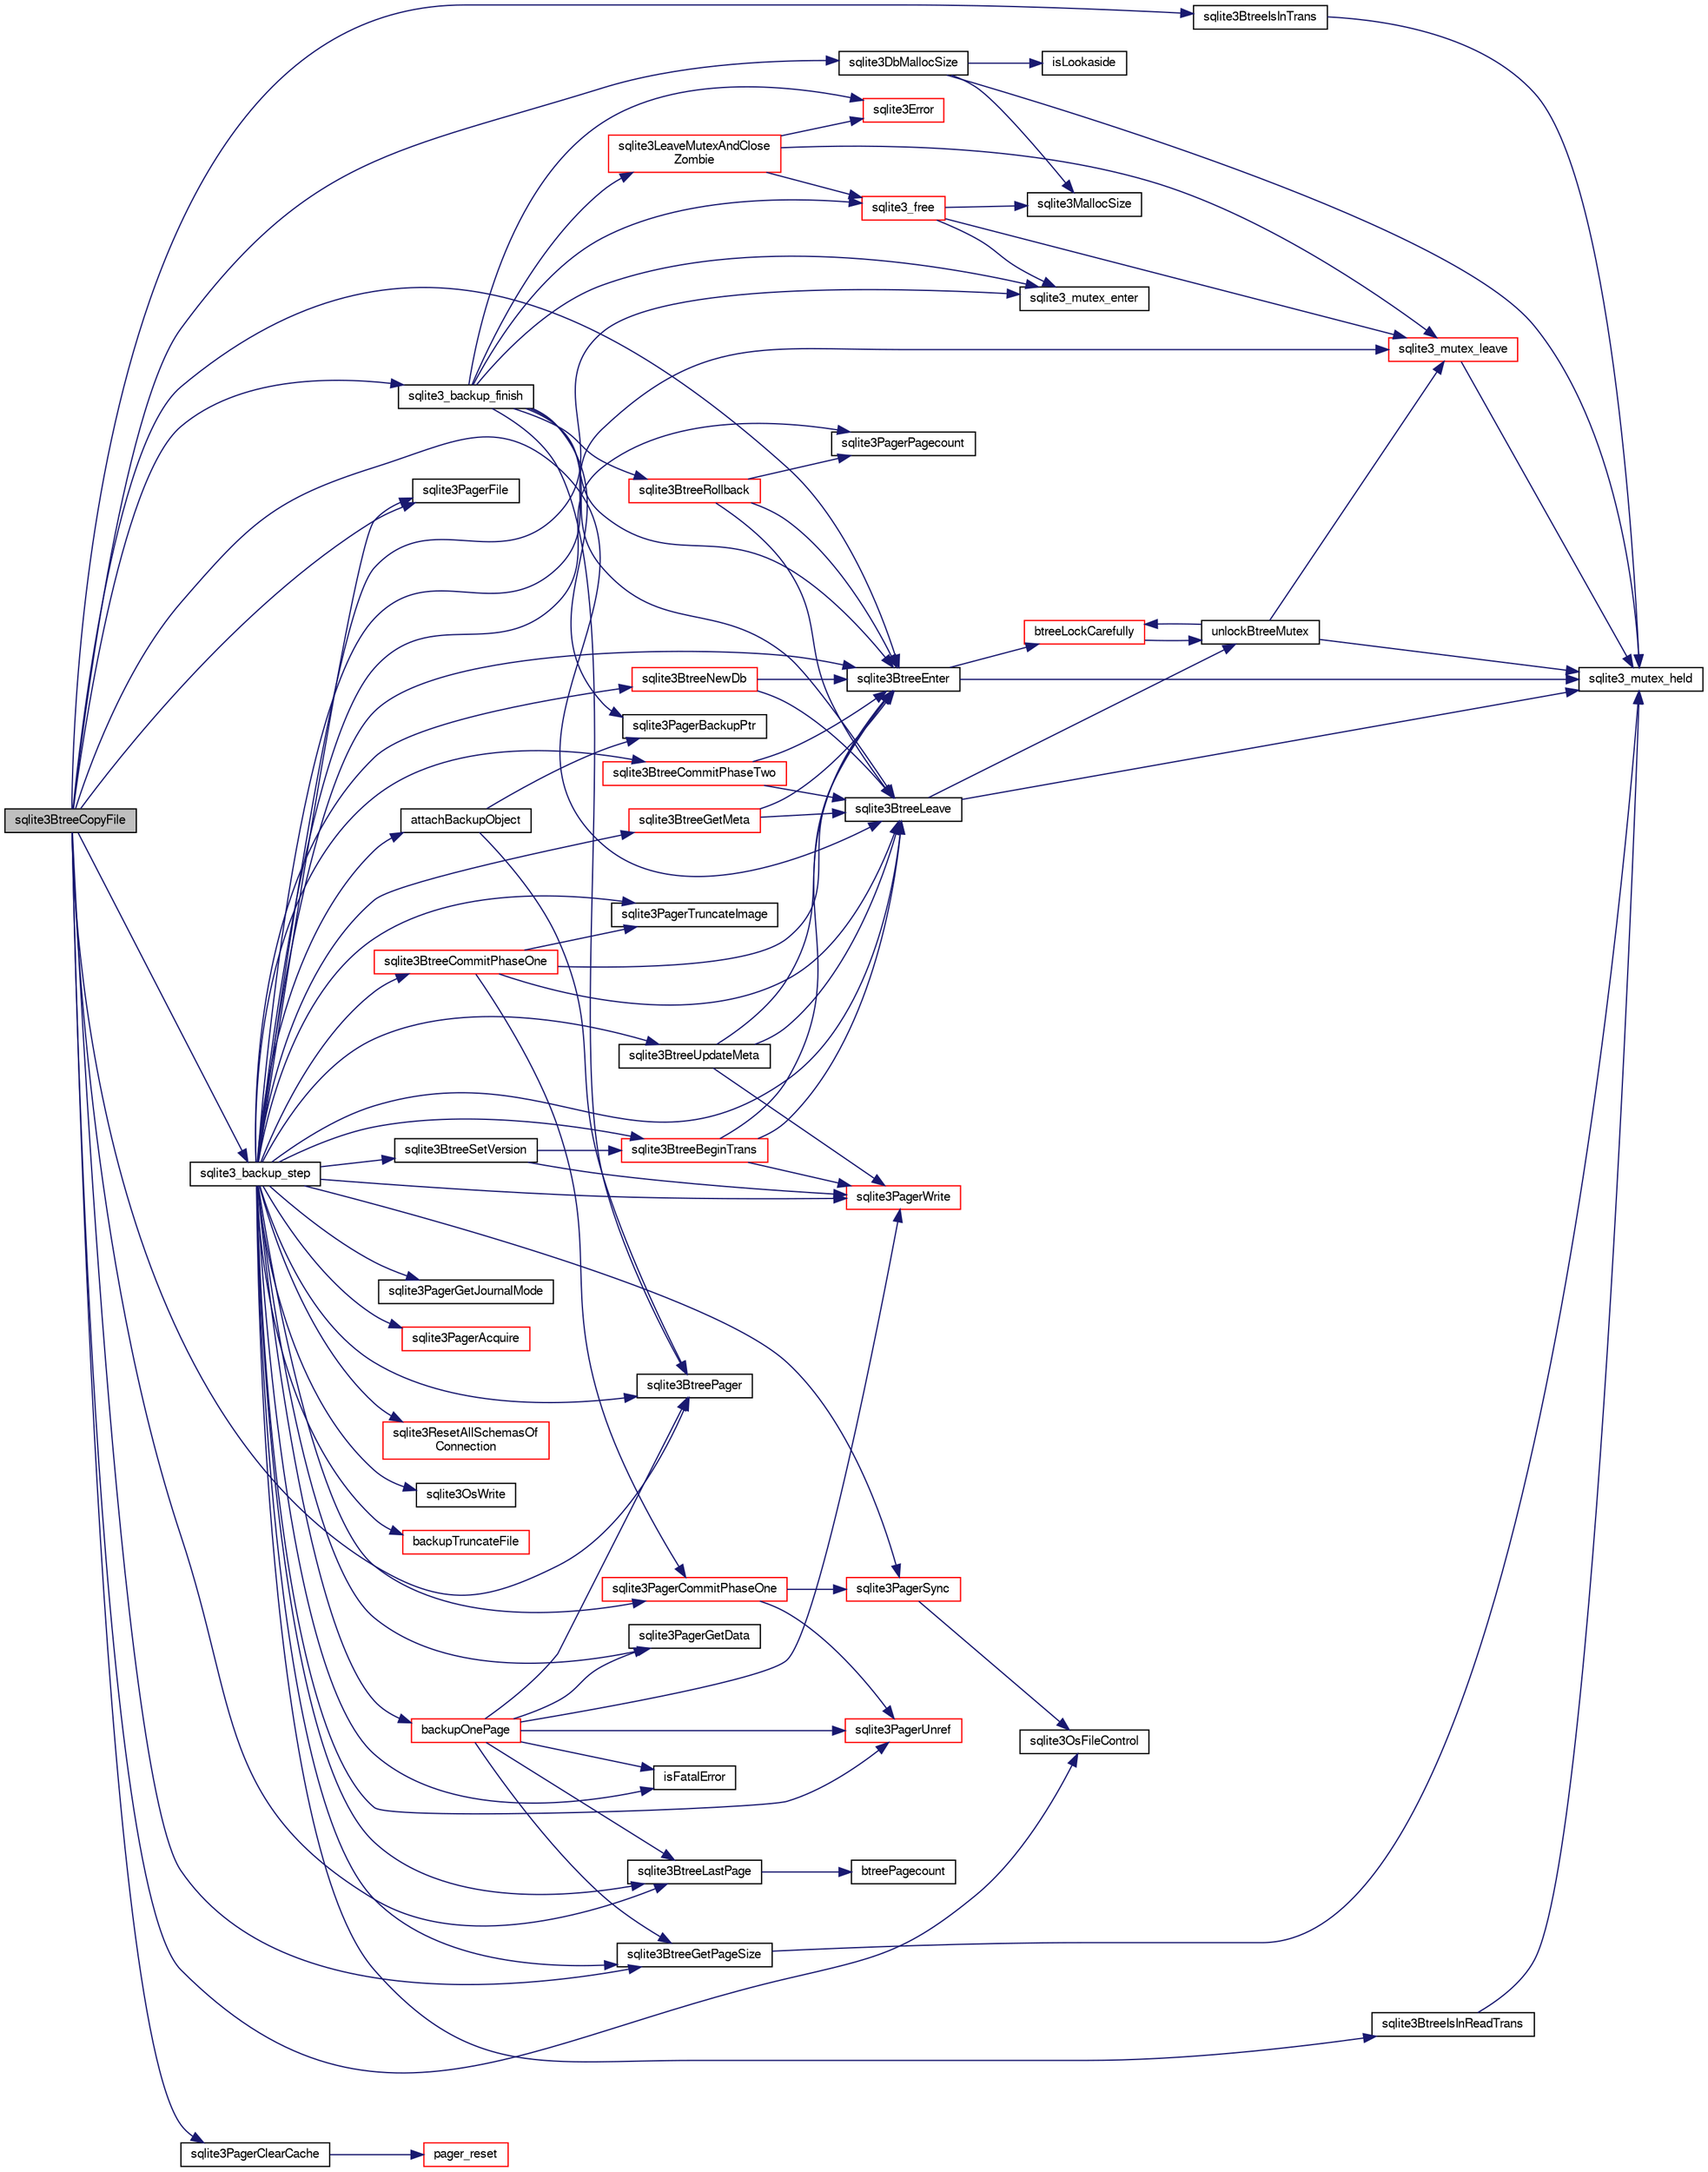 digraph "sqlite3BtreeCopyFile"
{
  edge [fontname="FreeSans",fontsize="10",labelfontname="FreeSans",labelfontsize="10"];
  node [fontname="FreeSans",fontsize="10",shape=record];
  rankdir="LR";
  Node442006 [label="sqlite3BtreeCopyFile",height=0.2,width=0.4,color="black", fillcolor="grey75", style="filled", fontcolor="black"];
  Node442006 -> Node442007 [color="midnightblue",fontsize="10",style="solid",fontname="FreeSans"];
  Node442007 [label="sqlite3BtreeEnter",height=0.2,width=0.4,color="black", fillcolor="white", style="filled",URL="$sqlite3_8c.html#afa05d700ca373993fe6b0525b867feff"];
  Node442007 -> Node442008 [color="midnightblue",fontsize="10",style="solid",fontname="FreeSans"];
  Node442008 [label="sqlite3_mutex_held",height=0.2,width=0.4,color="black", fillcolor="white", style="filled",URL="$sqlite3_8c.html#acf77da68932b6bc163c5e68547ecc3e7"];
  Node442007 -> Node442009 [color="midnightblue",fontsize="10",style="solid",fontname="FreeSans"];
  Node442009 [label="btreeLockCarefully",height=0.2,width=0.4,color="red", fillcolor="white", style="filled",URL="$sqlite3_8c.html#a796746b1c1e4d6926960636bd74c79d7"];
  Node442009 -> Node442011 [color="midnightblue",fontsize="10",style="solid",fontname="FreeSans"];
  Node442011 [label="unlockBtreeMutex",height=0.2,width=0.4,color="black", fillcolor="white", style="filled",URL="$sqlite3_8c.html#a29bc7d1c753dfa2af9fb296b7dc19a4a"];
  Node442011 -> Node442008 [color="midnightblue",fontsize="10",style="solid",fontname="FreeSans"];
  Node442011 -> Node442012 [color="midnightblue",fontsize="10",style="solid",fontname="FreeSans"];
  Node442012 [label="sqlite3_mutex_leave",height=0.2,width=0.4,color="red", fillcolor="white", style="filled",URL="$sqlite3_8c.html#a5838d235601dbd3c1fa993555c6bcc93"];
  Node442012 -> Node442008 [color="midnightblue",fontsize="10",style="solid",fontname="FreeSans"];
  Node442011 -> Node442009 [color="midnightblue",fontsize="10",style="solid",fontname="FreeSans"];
  Node442006 -> Node442016 [color="midnightblue",fontsize="10",style="solid",fontname="FreeSans"];
  Node442016 [label="sqlite3BtreeIsInTrans",height=0.2,width=0.4,color="black", fillcolor="white", style="filled",URL="$sqlite3_8c.html#af38624e008e0a0e872a21934b7c75a42"];
  Node442016 -> Node442008 [color="midnightblue",fontsize="10",style="solid",fontname="FreeSans"];
  Node442006 -> Node442017 [color="midnightblue",fontsize="10",style="solid",fontname="FreeSans"];
  Node442017 [label="sqlite3PagerFile",height=0.2,width=0.4,color="black", fillcolor="white", style="filled",URL="$sqlite3_8c.html#a4994718ae281ffc714aa975c5b9b359d"];
  Node442006 -> Node442018 [color="midnightblue",fontsize="10",style="solid",fontname="FreeSans"];
  Node442018 [label="sqlite3BtreePager",height=0.2,width=0.4,color="black", fillcolor="white", style="filled",URL="$sqlite3_8c.html#aa0b1925984c0d8606d760b8fa27a4d7c"];
  Node442006 -> Node442019 [color="midnightblue",fontsize="10",style="solid",fontname="FreeSans"];
  Node442019 [label="sqlite3BtreeGetPageSize",height=0.2,width=0.4,color="black", fillcolor="white", style="filled",URL="$sqlite3_8c.html#a91f9dbfdbf95d6d9b955d1c7648b9fc1"];
  Node442019 -> Node442008 [color="midnightblue",fontsize="10",style="solid",fontname="FreeSans"];
  Node442006 -> Node442020 [color="midnightblue",fontsize="10",style="solid",fontname="FreeSans"];
  Node442020 [label="sqlite3BtreeLastPage",height=0.2,width=0.4,color="black", fillcolor="white", style="filled",URL="$sqlite3_8c.html#ad098765ff19e404329c836462c185d95"];
  Node442020 -> Node442021 [color="midnightblue",fontsize="10",style="solid",fontname="FreeSans"];
  Node442021 [label="btreePagecount",height=0.2,width=0.4,color="black", fillcolor="white", style="filled",URL="$sqlite3_8c.html#a9cc4ac11752c088db89d551ec1495a15"];
  Node442006 -> Node442022 [color="midnightblue",fontsize="10",style="solid",fontname="FreeSans"];
  Node442022 [label="sqlite3OsFileControl",height=0.2,width=0.4,color="black", fillcolor="white", style="filled",URL="$sqlite3_8c.html#aa8dad928f8e52b454c6d82bd2fe5c3fc"];
  Node442006 -> Node442023 [color="midnightblue",fontsize="10",style="solid",fontname="FreeSans"];
  Node442023 [label="sqlite3_backup_step",height=0.2,width=0.4,color="black", fillcolor="white", style="filled",URL="$sqlite3_8c.html#a1699b75e98d082eebc465a9e64c35269"];
  Node442023 -> Node442015 [color="midnightblue",fontsize="10",style="solid",fontname="FreeSans"];
  Node442015 [label="sqlite3_mutex_enter",height=0.2,width=0.4,color="black", fillcolor="white", style="filled",URL="$sqlite3_8c.html#a1c12cde690bd89f104de5cbad12a6bf5"];
  Node442023 -> Node442007 [color="midnightblue",fontsize="10",style="solid",fontname="FreeSans"];
  Node442023 -> Node442024 [color="midnightblue",fontsize="10",style="solid",fontname="FreeSans"];
  Node442024 [label="isFatalError",height=0.2,width=0.4,color="black", fillcolor="white", style="filled",URL="$sqlite3_8c.html#a08bf7a0d0e8efb81f4c115f7ffb55c06"];
  Node442023 -> Node442018 [color="midnightblue",fontsize="10",style="solid",fontname="FreeSans"];
  Node442023 -> Node442025 [color="midnightblue",fontsize="10",style="solid",fontname="FreeSans"];
  Node442025 [label="sqlite3BtreeBeginTrans",height=0.2,width=0.4,color="red", fillcolor="white", style="filled",URL="$sqlite3_8c.html#a52d6706df15c67c22aa7d0e290c16bf5"];
  Node442025 -> Node442007 [color="midnightblue",fontsize="10",style="solid",fontname="FreeSans"];
  Node442025 -> Node442365 [color="midnightblue",fontsize="10",style="solid",fontname="FreeSans"];
  Node442365 [label="sqlite3PagerWrite",height=0.2,width=0.4,color="red", fillcolor="white", style="filled",URL="$sqlite3_8c.html#ad4b8aee028ee99575b0748b299e04ed0"];
  Node442025 -> Node442363 [color="midnightblue",fontsize="10",style="solid",fontname="FreeSans"];
  Node442363 [label="sqlite3BtreeLeave",height=0.2,width=0.4,color="black", fillcolor="white", style="filled",URL="$sqlite3_8c.html#a460e4f89d1aeef4b4d334cfe8165da89"];
  Node442363 -> Node442011 [color="midnightblue",fontsize="10",style="solid",fontname="FreeSans"];
  Node442363 -> Node442008 [color="midnightblue",fontsize="10",style="solid",fontname="FreeSans"];
  Node442023 -> Node442479 [color="midnightblue",fontsize="10",style="solid",fontname="FreeSans"];
  Node442479 [label="sqlite3BtreeGetMeta",height=0.2,width=0.4,color="red", fillcolor="white", style="filled",URL="$sqlite3_8c.html#aa1124ad3e3ee4dada2aa96eebd4e9c9a"];
  Node442479 -> Node442007 [color="midnightblue",fontsize="10",style="solid",fontname="FreeSans"];
  Node442479 -> Node442363 [color="midnightblue",fontsize="10",style="solid",fontname="FreeSans"];
  Node442023 -> Node442480 [color="midnightblue",fontsize="10",style="solid",fontname="FreeSans"];
  Node442480 [label="sqlite3BtreeIsInReadTrans",height=0.2,width=0.4,color="black", fillcolor="white", style="filled",URL="$sqlite3_8c.html#a042d03b5e23a171bdb511e326a06b663"];
  Node442480 -> Node442008 [color="midnightblue",fontsize="10",style="solid",fontname="FreeSans"];
  Node442023 -> Node442019 [color="midnightblue",fontsize="10",style="solid",fontname="FreeSans"];
  Node442023 -> Node442481 [color="midnightblue",fontsize="10",style="solid",fontname="FreeSans"];
  Node442481 [label="sqlite3PagerGetJournalMode",height=0.2,width=0.4,color="black", fillcolor="white", style="filled",URL="$sqlite3_8c.html#af59e923de7a57868bb8f10ba2634a072"];
  Node442023 -> Node442020 [color="midnightblue",fontsize="10",style="solid",fontname="FreeSans"];
  Node442023 -> Node442430 [color="midnightblue",fontsize="10",style="solid",fontname="FreeSans"];
  Node442430 [label="sqlite3PagerAcquire",height=0.2,width=0.4,color="red", fillcolor="white", style="filled",URL="$sqlite3_8c.html#a22a53daafd2bd778cda390312651f994"];
  Node442023 -> Node442361 [color="midnightblue",fontsize="10",style="solid",fontname="FreeSans"];
  Node442361 [label="backupOnePage",height=0.2,width=0.4,color="red", fillcolor="white", style="filled",URL="$sqlite3_8c.html#a7efb6a8380d746b14e73db99ad3428a2"];
  Node442361 -> Node442018 [color="midnightblue",fontsize="10",style="solid",fontname="FreeSans"];
  Node442361 -> Node442019 [color="midnightblue",fontsize="10",style="solid",fontname="FreeSans"];
  Node442361 -> Node442024 [color="midnightblue",fontsize="10",style="solid",fontname="FreeSans"];
  Node442361 -> Node442365 [color="midnightblue",fontsize="10",style="solid",fontname="FreeSans"];
  Node442361 -> Node442426 [color="midnightblue",fontsize="10",style="solid",fontname="FreeSans"];
  Node442426 [label="sqlite3PagerGetData",height=0.2,width=0.4,color="black", fillcolor="white", style="filled",URL="$sqlite3_8c.html#a9dd340e56fb4b7fad4df339595b8d8a2"];
  Node442361 -> Node442020 [color="midnightblue",fontsize="10",style="solid",fontname="FreeSans"];
  Node442361 -> Node442429 [color="midnightblue",fontsize="10",style="solid",fontname="FreeSans"];
  Node442429 [label="sqlite3PagerUnref",height=0.2,width=0.4,color="red", fillcolor="white", style="filled",URL="$sqlite3_8c.html#aa9d040b7f24a8a5d99bf96863b52cd15"];
  Node442023 -> Node442426 [color="midnightblue",fontsize="10",style="solid",fontname="FreeSans"];
  Node442023 -> Node442429 [color="midnightblue",fontsize="10",style="solid",fontname="FreeSans"];
  Node442023 -> Node442482 [color="midnightblue",fontsize="10",style="solid",fontname="FreeSans"];
  Node442482 [label="attachBackupObject",height=0.2,width=0.4,color="black", fillcolor="white", style="filled",URL="$sqlite3_8c.html#a4a0e15d07cf48ad87c5e0e09276ae471"];
  Node442482 -> Node442483 [color="midnightblue",fontsize="10",style="solid",fontname="FreeSans"];
  Node442483 [label="sqlite3PagerBackupPtr",height=0.2,width=0.4,color="black", fillcolor="white", style="filled",URL="$sqlite3_8c.html#a4bb5c0e71be69f95defe13828b19b23f"];
  Node442482 -> Node442018 [color="midnightblue",fontsize="10",style="solid",fontname="FreeSans"];
  Node442023 -> Node442484 [color="midnightblue",fontsize="10",style="solid",fontname="FreeSans"];
  Node442484 [label="sqlite3BtreeNewDb",height=0.2,width=0.4,color="red", fillcolor="white", style="filled",URL="$sqlite3_8c.html#a08d2026f82b067753a698376c12c0324"];
  Node442484 -> Node442007 [color="midnightblue",fontsize="10",style="solid",fontname="FreeSans"];
  Node442484 -> Node442363 [color="midnightblue",fontsize="10",style="solid",fontname="FreeSans"];
  Node442023 -> Node442485 [color="midnightblue",fontsize="10",style="solid",fontname="FreeSans"];
  Node442485 [label="sqlite3BtreeUpdateMeta",height=0.2,width=0.4,color="black", fillcolor="white", style="filled",URL="$sqlite3_8c.html#a550ba529de456d619365377b5528641c"];
  Node442485 -> Node442007 [color="midnightblue",fontsize="10",style="solid",fontname="FreeSans"];
  Node442485 -> Node442365 [color="midnightblue",fontsize="10",style="solid",fontname="FreeSans"];
  Node442485 -> Node442363 [color="midnightblue",fontsize="10",style="solid",fontname="FreeSans"];
  Node442023 -> Node442486 [color="midnightblue",fontsize="10",style="solid",fontname="FreeSans"];
  Node442486 [label="sqlite3ResetAllSchemasOf\lConnection",height=0.2,width=0.4,color="red", fillcolor="white", style="filled",URL="$sqlite3_8c.html#a2fc0d7e9d7e688a2a81ea4775dd12e33"];
  Node442023 -> Node442914 [color="midnightblue",fontsize="10",style="solid",fontname="FreeSans"];
  Node442914 [label="sqlite3BtreeSetVersion",height=0.2,width=0.4,color="black", fillcolor="white", style="filled",URL="$sqlite3_8c.html#a2db3061b5c557699a47415ca0342ba01"];
  Node442914 -> Node442025 [color="midnightblue",fontsize="10",style="solid",fontname="FreeSans"];
  Node442914 -> Node442365 [color="midnightblue",fontsize="10",style="solid",fontname="FreeSans"];
  Node442023 -> Node442017 [color="midnightblue",fontsize="10",style="solid",fontname="FreeSans"];
  Node442023 -> Node442464 [color="midnightblue",fontsize="10",style="solid",fontname="FreeSans"];
  Node442464 [label="sqlite3PagerPagecount",height=0.2,width=0.4,color="black", fillcolor="white", style="filled",URL="$sqlite3_8c.html#ae82aaf561ce61faa15d4e228c45c3311"];
  Node442023 -> Node442365 [color="midnightblue",fontsize="10",style="solid",fontname="FreeSans"];
  Node442023 -> Node442585 [color="midnightblue",fontsize="10",style="solid",fontname="FreeSans"];
  Node442585 [label="sqlite3PagerCommitPhaseOne",height=0.2,width=0.4,color="red", fillcolor="white", style="filled",URL="$sqlite3_8c.html#a2baf986bff9120486e9acc5951494ea7"];
  Node442585 -> Node442429 [color="midnightblue",fontsize="10",style="solid",fontname="FreeSans"];
  Node442585 -> Node442433 [color="midnightblue",fontsize="10",style="solid",fontname="FreeSans"];
  Node442433 [label="sqlite3PagerSync",height=0.2,width=0.4,color="red", fillcolor="white", style="filled",URL="$sqlite3_8c.html#a5b3c2a03efdf7f4844243c58718ca08b"];
  Node442433 -> Node442022 [color="midnightblue",fontsize="10",style="solid",fontname="FreeSans"];
  Node442023 -> Node442351 [color="midnightblue",fontsize="10",style="solid",fontname="FreeSans"];
  Node442351 [label="sqlite3OsWrite",height=0.2,width=0.4,color="black", fillcolor="white", style="filled",URL="$sqlite3_8c.html#a1eea7ec327af84c05b4dd4cc075a537f"];
  Node442023 -> Node442957 [color="midnightblue",fontsize="10",style="solid",fontname="FreeSans"];
  Node442957 [label="backupTruncateFile",height=0.2,width=0.4,color="red", fillcolor="white", style="filled",URL="$sqlite3_8c.html#a140384ac4c9367f2ad64e52a7c62bc62"];
  Node442023 -> Node442433 [color="midnightblue",fontsize="10",style="solid",fontname="FreeSans"];
  Node442023 -> Node442584 [color="midnightblue",fontsize="10",style="solid",fontname="FreeSans"];
  Node442584 [label="sqlite3PagerTruncateImage",height=0.2,width=0.4,color="black", fillcolor="white", style="filled",URL="$sqlite3_8c.html#ac6c0a8a9bec3fa3595f1d4bba98a3010"];
  Node442023 -> Node442600 [color="midnightblue",fontsize="10",style="solid",fontname="FreeSans"];
  Node442600 [label="sqlite3BtreeCommitPhaseTwo",height=0.2,width=0.4,color="red", fillcolor="white", style="filled",URL="$sqlite3_8c.html#a84764f43cb4ca50bcac1fc674e8d6dd9"];
  Node442600 -> Node442007 [color="midnightblue",fontsize="10",style="solid",fontname="FreeSans"];
  Node442600 -> Node442363 [color="midnightblue",fontsize="10",style="solid",fontname="FreeSans"];
  Node442023 -> Node442546 [color="midnightblue",fontsize="10",style="solid",fontname="FreeSans"];
  Node442546 [label="sqlite3BtreeCommitPhaseOne",height=0.2,width=0.4,color="red", fillcolor="white", style="filled",URL="$sqlite3_8c.html#ae266cba101e64ad99a166f237532e262"];
  Node442546 -> Node442007 [color="midnightblue",fontsize="10",style="solid",fontname="FreeSans"];
  Node442546 -> Node442363 [color="midnightblue",fontsize="10",style="solid",fontname="FreeSans"];
  Node442546 -> Node442584 [color="midnightblue",fontsize="10",style="solid",fontname="FreeSans"];
  Node442546 -> Node442585 [color="midnightblue",fontsize="10",style="solid",fontname="FreeSans"];
  Node442023 -> Node442012 [color="midnightblue",fontsize="10",style="solid",fontname="FreeSans"];
  Node442023 -> Node442363 [color="midnightblue",fontsize="10",style="solid",fontname="FreeSans"];
  Node442006 -> Node442958 [color="midnightblue",fontsize="10",style="solid",fontname="FreeSans"];
  Node442958 [label="sqlite3_backup_finish",height=0.2,width=0.4,color="black", fillcolor="white", style="filled",URL="$sqlite3_8c.html#a176857dd58d99be53b6d7305533e0048"];
  Node442958 -> Node442015 [color="midnightblue",fontsize="10",style="solid",fontname="FreeSans"];
  Node442958 -> Node442007 [color="midnightblue",fontsize="10",style="solid",fontname="FreeSans"];
  Node442958 -> Node442483 [color="midnightblue",fontsize="10",style="solid",fontname="FreeSans"];
  Node442958 -> Node442018 [color="midnightblue",fontsize="10",style="solid",fontname="FreeSans"];
  Node442958 -> Node442631 [color="midnightblue",fontsize="10",style="solid",fontname="FreeSans"];
  Node442631 [label="sqlite3BtreeRollback",height=0.2,width=0.4,color="red", fillcolor="white", style="filled",URL="$sqlite3_8c.html#a317473acdafdd688385c8954f09de186"];
  Node442631 -> Node442007 [color="midnightblue",fontsize="10",style="solid",fontname="FreeSans"];
  Node442631 -> Node442464 [color="midnightblue",fontsize="10",style="solid",fontname="FreeSans"];
  Node442631 -> Node442363 [color="midnightblue",fontsize="10",style="solid",fontname="FreeSans"];
  Node442958 -> Node442243 [color="midnightblue",fontsize="10",style="solid",fontname="FreeSans"];
  Node442243 [label="sqlite3Error",height=0.2,width=0.4,color="red", fillcolor="white", style="filled",URL="$sqlite3_8c.html#a4ba5e8be78db50d5538dcaa45bcf74d3"];
  Node442958 -> Node442687 [color="midnightblue",fontsize="10",style="solid",fontname="FreeSans"];
  Node442687 [label="sqlite3LeaveMutexAndClose\lZombie",height=0.2,width=0.4,color="red", fillcolor="white", style="filled",URL="$sqlite3_8c.html#afe3a37c29dcb0fe9fc15fe07a3976f59"];
  Node442687 -> Node442012 [color="midnightblue",fontsize="10",style="solid",fontname="FreeSans"];
  Node442687 -> Node442243 [color="midnightblue",fontsize="10",style="solid",fontname="FreeSans"];
  Node442687 -> Node442045 [color="midnightblue",fontsize="10",style="solid",fontname="FreeSans"];
  Node442045 [label="sqlite3_free",height=0.2,width=0.4,color="red", fillcolor="white", style="filled",URL="$sqlite3_8c.html#a6552349e36a8a691af5487999ab09519"];
  Node442045 -> Node442015 [color="midnightblue",fontsize="10",style="solid",fontname="FreeSans"];
  Node442045 -> Node442043 [color="midnightblue",fontsize="10",style="solid",fontname="FreeSans"];
  Node442043 [label="sqlite3MallocSize",height=0.2,width=0.4,color="black", fillcolor="white", style="filled",URL="$sqlite3_8c.html#acf5d2a5f35270bafb050bd2def576955"];
  Node442045 -> Node442012 [color="midnightblue",fontsize="10",style="solid",fontname="FreeSans"];
  Node442958 -> Node442363 [color="midnightblue",fontsize="10",style="solid",fontname="FreeSans"];
  Node442958 -> Node442045 [color="midnightblue",fontsize="10",style="solid",fontname="FreeSans"];
  Node442006 -> Node442959 [color="midnightblue",fontsize="10",style="solid",fontname="FreeSans"];
  Node442959 [label="sqlite3PagerClearCache",height=0.2,width=0.4,color="black", fillcolor="white", style="filled",URL="$sqlite3_8c.html#a4a63ac64849ad46ad5a539332c43f494"];
  Node442959 -> Node442337 [color="midnightblue",fontsize="10",style="solid",fontname="FreeSans"];
  Node442337 [label="pager_reset",height=0.2,width=0.4,color="red", fillcolor="white", style="filled",URL="$sqlite3_8c.html#a80434ecc2e0b58eea05c79b1690be582"];
  Node442006 -> Node442363 [color="midnightblue",fontsize="10",style="solid",fontname="FreeSans"];
  Node442006 -> Node442042 [color="midnightblue",fontsize="10",style="solid",fontname="FreeSans"];
  Node442042 [label="sqlite3DbMallocSize",height=0.2,width=0.4,color="black", fillcolor="white", style="filled",URL="$sqlite3_8c.html#aa397e5a8a03495203a0767abf0a71f86"];
  Node442042 -> Node442043 [color="midnightblue",fontsize="10",style="solid",fontname="FreeSans"];
  Node442042 -> Node442008 [color="midnightblue",fontsize="10",style="solid",fontname="FreeSans"];
  Node442042 -> Node442044 [color="midnightblue",fontsize="10",style="solid",fontname="FreeSans"];
  Node442044 [label="isLookaside",height=0.2,width=0.4,color="black", fillcolor="white", style="filled",URL="$sqlite3_8c.html#a770fa05ff9717b75e16f4d968a77b897"];
}
